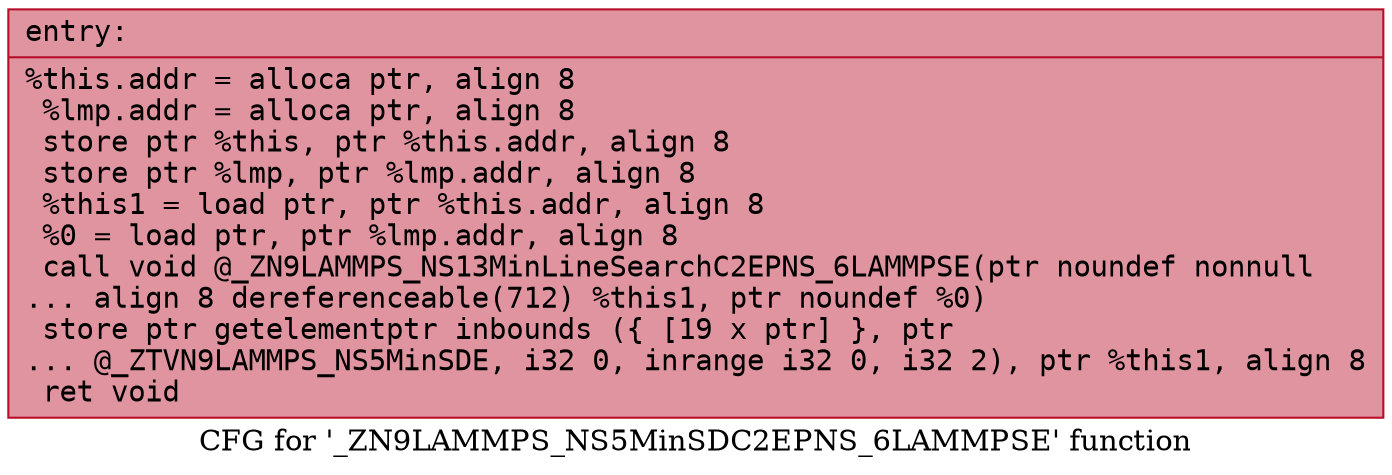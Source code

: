 digraph "CFG for '_ZN9LAMMPS_NS5MinSDC2EPNS_6LAMMPSE' function" {
	label="CFG for '_ZN9LAMMPS_NS5MinSDC2EPNS_6LAMMPSE' function";

	Node0x55c4357999b0 [shape=record,color="#b70d28ff", style=filled, fillcolor="#b70d2870" fontname="Courier",label="{entry:\l|  %this.addr = alloca ptr, align 8\l  %lmp.addr = alloca ptr, align 8\l  store ptr %this, ptr %this.addr, align 8\l  store ptr %lmp, ptr %lmp.addr, align 8\l  %this1 = load ptr, ptr %this.addr, align 8\l  %0 = load ptr, ptr %lmp.addr, align 8\l  call void @_ZN9LAMMPS_NS13MinLineSearchC2EPNS_6LAMMPSE(ptr noundef nonnull\l... align 8 dereferenceable(712) %this1, ptr noundef %0)\l  store ptr getelementptr inbounds (\{ [19 x ptr] \}, ptr\l... @_ZTVN9LAMMPS_NS5MinSDE, i32 0, inrange i32 0, i32 2), ptr %this1, align 8\l  ret void\l}"];
}
